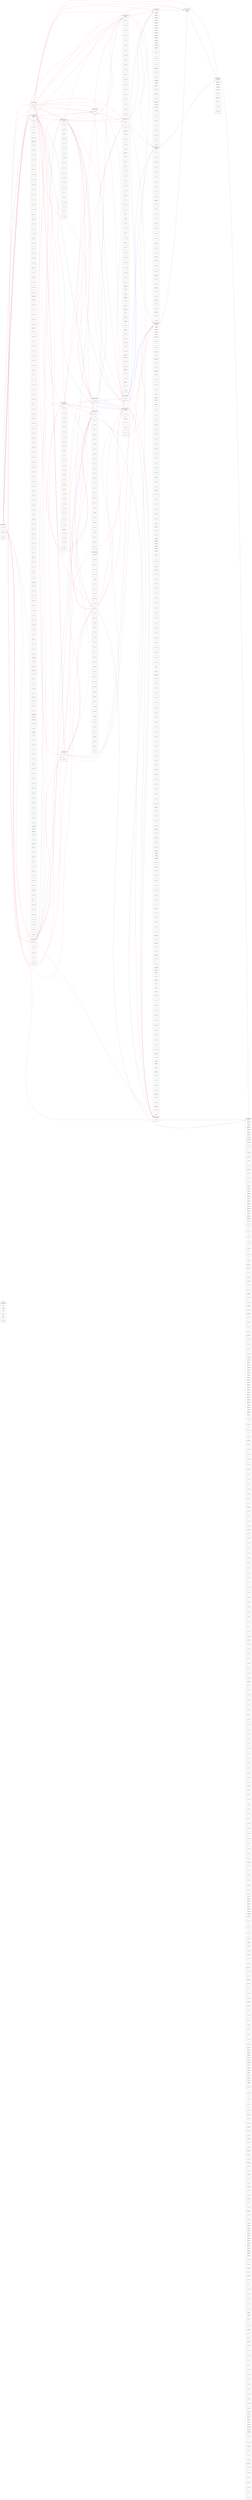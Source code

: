 digraph G {
  compound = true;
  rankdir = "LR"; 
  nodesep= 0.5;
  ranksep =  10; 
 subgraph "cluster_-1" {
		color=black;

Compilation_Unit [shape="note"] Import [shape="lpromoter"] Package [shape="folder"] Type [shape="box3d"] Field [shape="Mcircle"] Method [shape="component"] Instruction [shape="Msquare"]

 label = "LEGEND";
	}
 // Color on nodes 
// NODE [style=filled, fillcolor=red] 

 // Shape on nodes 
// NODE [shape="tripleoctagon"] 
"394331136" [shape="note"]
"1629035379" [shape="folder"]
"-4054646" [shape="lpromoter"]
"2069526072" [shape="lpromoter"]
"-1615590812" [shape="lpromoter"]
"661086339" [shape="lpromoter"]
"-1671527947" [shape="lpromoter"]
"-1017895485" [shape="lpromoter"]
"1971040490" [shape="box3d"]
"-2028366661" [shape="rectangle"]
"1888756923" [shape="Mcircle"]
"1274358582" [shape="Mcircle"]
"1167789426" [shape="component"]
"-1626486521" [shape="Msquare"]
"-1958129674" [shape="Msquare"]
"1084717304" [shape="component"]
"135181555" [shape="Msquare"]
"375199553" [shape="Msquare"]
"-621754875" [shape="Msquare"]
"43618683" [shape="note"]
"1743944497" [shape="folder"]
"-109021636" [shape="lpromoter"]
"1447696866" [shape="lpromoter"]
"-1985489255" [shape="lpromoter"]
"1953261456" [shape="lpromoter"]
"520494283" [shape="lpromoter"]
"-1688951840" [shape="lpromoter"]
"-1017677681" [shape="lpromoter"]
"-710937703" [shape="lpromoter"]
"-616493912" [shape="lpromoter"]
"-1429996549" [shape="lpromoter"]
"108123590" [shape="lpromoter"]
"-819874297" [shape="lpromoter"]
"-1116794607" [shape="lpromoter"]
"-1001920511" [shape="lpromoter"]
"-2058057046" [shape="lpromoter"]
"208084047" [shape="lpromoter"]
"514195586" [shape="lpromoter"]
"369183364" [shape="lpromoter"]
"-847741225" [shape="box3d"]
"-882736119" [shape="rectangle"]
"1026165337" [shape="rectangle"]
"-643079873" [shape="Mcircle"]
"1039977386" [shape="Mcircle"]
"490543214" [shape="Mcircle"]
"-800349470" [shape="Mcircle"]
"-833366039" [shape="Mcircle"]
"1136569167" [shape="Mcircle"]
"-1585874638" [shape="Mcircle"]
"1285721397" [shape="Mcircle"]
"-2106365964" [shape="Mcircle"]
"-1303763507" [shape="Mcircle"]
"-395376941" [shape="Mcircle"]
"558489931" [shape="Mcircle"]
"1446081816" [shape="Mcircle"]
"-43067669" [shape="component"]
"-1759845741" [shape="Msquare"]
"-563489804" [shape="Msquare"]
"6259390" [shape="Msquare"]
"-2103840787" [shape="Msquare"]
"-926311870" [shape="Msquare"]
"-2115203210" [shape="Msquare"]
"91117073" [shape="Msquare"]
"-1075682392" [shape="Msquare"]
"-1423240112" [shape="Msquare"]
"-427430755" [shape="Msquare"]
"1981530159" [shape="Msquare"]
"421445468" [shape="Msquare"]
"1464491993" [shape="Msquare"]
"-1620260391" [shape="Msquare"]
"2001877717" [shape="Msquare"]
"918397094" [shape="Msquare"]
"-1620126374" [shape="Msquare"]
"-65161762" [shape="Msquare"]
"105429217" [shape="Msquare"]
"2107367591" [shape="component"]
"-247052817" [shape="Msquare"]
"1715669737" [shape="Msquare"]
"1629849858" [shape="Msquare"]
"1667577186" [shape="Msquare"]
"-1704969400" [shape="Msquare"]
"1148447922" [shape="Msquare"]
"946884341" [shape="Msquare"]
"750101812" [shape="Msquare"]
"554174660" [shape="component"]
"663540027" [shape="Msquare"]
"-322798721" [shape="Msquare"]
"-849330588" [shape="Msquare"]
"-1028499425" [shape="component"]
"1086729286" [shape="Msquare"]
"885094644" [shape="Msquare"]
"-1812432408" [shape="Msquare"]
"-721629299" [shape="Msquare"]
"-1911414075" [shape="Msquare"]
"425340164" [shape="Msquare"]
"2117735488" [shape="component"]
"1238176225" [shape="Msquare"]
"2074072484" [shape="Msquare"]
"-618668229" [shape="component"]
"1659981906" [shape="Msquare"]
"1733792618" [shape="Msquare"]
"237998084" [shape="component"]
"-1480393727" [shape="Msquare"]
"847104530" [shape="Msquare"]
"215131288" [shape="Msquare"]
"-1990819555" [shape="component"]
"-832411826" [shape="Msquare"]
"-696624384" [shape="Msquare"]
"-389274252" [shape="Msquare"]
"1432822178" [shape="Msquare"]
"-1630385891" [shape="component"]
"1051424789" [shape="Msquare"]
"-1750838569" [shape="Msquare"]
"-2117612566" [shape="Msquare"]
"1502539986" [shape="Msquare"]
"-1235050597" [shape="Msquare"]
"-2047239792" [shape="Msquare"]
"-1702140832" [shape="Msquare"]
"475465022" [shape="Msquare"]
"-1731109458" [shape="Msquare"]
"317480659" [shape="Msquare"]
"-1229975676" [shape="Msquare"]
"1094535676" [shape="Msquare"]
"-120547483" [shape="Msquare"]
"291060261" [shape="Msquare"]
"-2098897872" [shape="component"]
"893068612" [shape="Msquare"]
"1578712569" [shape="Msquare"]
"-1323415616" [shape="Msquare"]
"784769256" [shape="Msquare"]
"798723740" [shape="Msquare"]
"636860876" [shape="Msquare"]
"-131915485" [shape="Msquare"]
"-2062813714" [shape="Msquare"]
"2117418934" [shape="Msquare"]
"42835048" [shape="Msquare"]
"-1530591193" [shape="Msquare"]
"1881152277" [shape="Msquare"]
"1799577650" [shape="Msquare"]
"-1953908636" [shape="Msquare"]
"767632419" [shape="Msquare"]
"-1663767802" [shape="Msquare"]
"735394279" [shape="Msquare"]
"-838031962" [shape="Msquare"]
"433767951" [shape="Msquare"]
"959093687" [shape="Msquare"]
"-1167105763" [shape="Msquare"]
"659537270" [shape="Msquare"]
"-1341453072" [shape="Msquare"]
"-1124163565" [shape="Msquare"]
"-2144168468" [shape="Msquare"]
"929545616" [shape="Msquare"]
"-1589358819" [shape="Msquare"]
"-2014565514" [shape="Msquare"]
"-1030667354" [shape="component"]
"-502949608" [shape="Msquare"]
"-470928913" [shape="Msquare"]
"1486726732" [shape="Msquare"]
"1222291481" [shape="Msquare"]
"1314129650" [shape="Msquare"]
"-214878095" [shape="Msquare"]
"215601143" [shape="component"]
"1980492327" [shape="Msquare"]
"307474125" [shape="Msquare"]
"-2083748795" [shape="Msquare"]
"1825382214" [shape="Msquare"]
"1422348681" [shape="Msquare"]
"1172464509" [shape="Msquare"]
"1307073240" [shape="Msquare"]
"-1597969343" [shape="Msquare"]
"-207283945" [shape="Msquare"]
"561542948" [shape="Msquare"]
"-1324463434" [shape="Msquare"]
"-994039179" [shape="Msquare"]
"-1809222816" [shape="Msquare"]
"1190343730" [shape="Msquare"]
"1795910766" [shape="Msquare"]
"396110143" [shape="Msquare"]
"1513325107" [shape="Msquare"]
"-1847010523" [shape="Msquare"]
"554014842" [shape="Msquare"]
"-1120340040" [shape="Msquare"]
"867337461" [shape="Msquare"]
"-1300648637" [shape="Msquare"]
"-1828287830" [shape="Msquare"]
"-1794246879" [shape="Msquare"]
"-75328908" [shape="Msquare"]
"1504859673" [shape="Msquare"]
"-2130652633" [shape="Msquare"]
"1536593818" [shape="Msquare"]
"-2109934721" [shape="Msquare"]
"61115685" [shape="component"]
"748533800" [shape="Msquare"]
"1733581600" [shape="Msquare"]
"-13619182" [shape="Msquare"]
"1574890777" [shape="Msquare"]
"-1194488682" [shape="Msquare"]
"-721970486" [shape="Msquare"]
"672492133" [shape="Msquare"]
"-1203253292" [shape="Msquare"]
"-841865052" [shape="Msquare"]
"-87161359" [shape="Msquare"]
"-1973167741" [shape="Msquare"]
"-414758520" [shape="Msquare"]
"-119675603" [shape="Msquare"]
"-162034939" [shape="Msquare"]
"-2016636159" [shape="Msquare"]
"790826194" [shape="Msquare"]
"-1379584890" [shape="Msquare"]
"165204018" [shape="Msquare"]
"608516365" [shape="Msquare"]
"-1067427835" [shape="Msquare"]
"-1052354238" [shape="Msquare"]
"-786545328" [shape="Msquare"]
"-833800026" [shape="Msquare"]
"1980437508" [shape="Msquare"]
"257102350" [shape="Msquare"]
"664432590" [shape="Msquare"]
"-196248793" [shape="Msquare"]
"-1822120743" [shape="Msquare"]
"1173650680" [shape="Msquare"]
"454091233" [shape="Msquare"]
"2080064980" [shape="Msquare"]
"-1762393613" [shape="Msquare"]
"200831461" [shape="Msquare"]
"-213490629" [shape="Msquare"]
"-507768151" [shape="Msquare"]
"847545442" [shape="Msquare"]
"710948482" [shape="Msquare"]
"-142984883" [shape="Msquare"]
"-193513236" [shape="Msquare"]
"-1782315162" [shape="Msquare"]
"164890777" [shape="Msquare"]
"89110094" [shape="Msquare"]
"543919847" [shape="component"]
"1395499313" [shape="Msquare"]
"-1408651004" [shape="Msquare"]
"-23307670" [shape="Msquare"]
"1414456389" [shape="Msquare"]
"-1561682885" [shape="note"]
"-1070059437" [shape="folder"]
"621984870" [shape="lpromoter"]
"-1380170271" [shape="lpromoter"]
"-194149451" [shape="lpromoter"]
"-929850337" [shape="lpromoter"]
"125107258" [shape="lpromoter"]
"73792999" [shape="lpromoter"]
"1472950362" [shape="lpromoter"]
"1629047731" [shape="lpromoter"]
"1743921827" [shape="lpromoter"]
"965350042" [shape="lpromoter"]
"-1497631547" [shape="lpromoter"]
"636438239" [shape="lpromoter"]
"863175500" [shape="lpromoter"]
"688824870" [shape="lpromoter"]
"2015711710" [shape="lpromoter"]
"-1828206305" [shape="lpromoter"]
"-1898600060" [shape="lpromoter"]
"78866167" [shape="lpromoter"]
"2003511468" [shape="lpromoter"]
"173289497" [shape="lpromoter"]
"1279225419" [shape="lpromoter"]
"760353083" [shape="lpromoter"]
"-251759614" [shape="lpromoter"]
"-1463482391" [shape="lpromoter"]
"1903554865" [shape="lpromoter"]
"1100488631" [shape="lpromoter"]
"-187252923" [shape="lpromoter"]
"1738157894" [shape="lpromoter"]
"464378791" [shape="box3d"]
"-168787379" [shape="rectangle"]
"817091991" [shape="rectangle"]
"281076699" [shape="Mcircle"]
"869824519" [shape="Mcircle"]
"-1076468681" [shape="Mcircle"]
"950837763" [shape="Mcircle"]
"-1623986550" [shape="Mcircle"]
"-383123131" [shape="Mcircle"]
"141656863" [shape="component"]
"1436302786" [shape="Msquare"]
"1051060063" [shape="Msquare"]
"-1639738754" [shape="Msquare"]
"1268626482" [shape="Msquare"]
"-1380440108" [shape="Msquare"]
"938296801" [shape="Msquare"]
"-1884187951" [shape="Msquare"]
"-1840487002" [shape="Msquare"]
"1739978719" [shape="Msquare"]
"-185982998" [shape="Msquare"]
"1212847735" [shape="Msquare"]
"-1206162091" [shape="Msquare"]
"-351553460" [shape="Msquare"]
"2086858298" [shape="Msquare"]
"-706160330" [shape="Msquare"]
"801147588" [shape="Msquare"]
"1461431773" [shape="Msquare"]
"-654260743" [shape="component"]
"-1080361422" [shape="Msquare"]
"1302079634" [shape="Msquare"]
"1060124431" [shape="Msquare"]
"-1124290473" [shape="Msquare"]
"1060124431" [shape="Msquare"]
"-1124290473" [shape="Msquare"]
"-1314481270" [shape="component"]
"-51398577" [shape="Msquare"]
"-508403807" [shape="Msquare"]
"-2107385726" [shape="Msquare"]
"1925214159" [shape="Msquare"]
"2057114692" [shape="Msquare"]
"-1385650636" [shape="Msquare"]
"-1697064313" [shape="Msquare"]
"509023173" [shape="Msquare"]
"1720058711" [shape="Msquare"]
"112692133" [shape="Msquare"]
"1595173746" [shape="Msquare"]
"-1185300579" [shape="Msquare"]
"1040905705" [shape="Msquare"]
"-1678006513" [shape="Msquare"]
"-91957225" [shape="Msquare"]
"-918899900" [shape="Msquare"]
"-1039993921" [shape="Msquare"]
"1138555662" [shape="Msquare"]
"-1784058756" [shape="Msquare"]
"241357777" [shape="Msquare"]
"241387568" [shape="Msquare"]
"-1850983896" [shape="Msquare"]
"277474409" [shape="Msquare"]
"-1078782086" [shape="Msquare"]
"-830122899" [shape="Msquare"]
"1330178828" [shape="Msquare"]
"1674843667" [shape="Msquare"]
"-1386366452" [shape="Msquare"]
"-737459321" [shape="Msquare"]
"-1257024074" [shape="Msquare"]
"-314784603" [shape="Msquare"]
"1223215432" [shape="Msquare"]
"1223245347" [shape="Msquare"]
"1317832982" [shape="Msquare"]
"-1205284790" [shape="Msquare"]
"1878461087" [shape="Msquare"]
"1767340920" [shape="Msquare"]
"686717415" [shape="Msquare"]
"-488203930" [shape="Msquare"]
"954857589" [shape="Msquare"]
"2038840496" [shape="Msquare"]
"797350948" [shape="Msquare"]
"1203022391" [shape="Msquare"]
"1504016618" [shape="Msquare"]
"-288136159" [shape="Msquare"]
"-970955189" [shape="Msquare"]
"954857589" [shape="Msquare"]
"2038840496" [shape="Msquare"]
"797350948" [shape="Msquare"]
"1203022391" [shape="Msquare"]
"1504016618" [shape="Msquare"]
"-288136159" [shape="Msquare"]
"-970955189" [shape="Msquare"]
"907314652" [shape="Msquare"]
"-910362096" [shape="Msquare"]
"-931928001" [shape="Msquare"]
"1641365503" [shape="Msquare"]
"969228367" [shape="Msquare"]
"969258220" [shape="Msquare"]
"1230850372" [shape="Msquare"]
"230685371" [shape="component"]
"-1124817929" [shape="Msquare"]
"923209282" [shape="Msquare"]
"-1236500049" [shape="Msquare"]
"784570978" [shape="Msquare"]
"-496458451" [shape="Msquare"]
"257417322" [shape="Msquare"]
"1770165463" [shape="Msquare"]
"-271303991" [shape="Msquare"]
"837317979" [shape="Msquare"]
"852990170" [shape="Msquare"]
"244169338" [shape="Msquare"]
"-991357626" [shape="component"]
"878747038" [shape="Msquare"]
"-1701030490" [shape="Msquare"]
"-936717443" [shape="component"]
"-1457223052" [shape="Msquare"]
"-702394494" [shape="Msquare"]
"-470418905" [shape="Msquare"]
"1632427918" [shape="Msquare"]
"-1283089909" [shape="Msquare"]
"894343241" [shape="Msquare"]
"1896842391" [shape="Msquare"]
"810233333" [shape="Msquare"]
"-553507888" [shape="component"]
"884560128" [shape="Msquare"]
"-362110664" [shape="Msquare"]
"-1206535829" [shape="Msquare"]
"-1583226309" [shape="Msquare"]
"1401631237" [shape="Msquare"]
"2078324580" [shape="Msquare"]
"664769847" [shape="Msquare"]
"1503153466" [shape="Msquare"]
"-1287354901" [shape="Msquare"]
"1835531447" [shape="Msquare"]
"35491896" [shape="Msquare"]
"-107843914" [shape="Msquare"]
"-107814185" [shape="Msquare"]
"-2075160894" [shape="Msquare"]
"-764333610" [shape="Msquare"]
"622434124" [shape="Msquare"]
"-953143196" [shape="Msquare"]
"2000935662" [shape="Msquare"]
"-251458301" [shape="Msquare"]
"1098859670" [shape="Msquare"]
"-1330847851" [shape="Msquare"]
"595984332" [shape="Msquare"]
"446652179" [shape="Msquare"]
"622434124" [shape="Msquare"]
"-953143196" [shape="Msquare"]
"2000935662" [shape="Msquare"]
"-251458301" [shape="Msquare"]
"1098859670" [shape="Msquare"]
"-1330847851" [shape="Msquare"]
"595984332" [shape="Msquare"]
"446652179" [shape="Msquare"]
"-1541500461" [shape="Msquare"]
"1719560715" [shape="component"]
"-473512199" [shape="Msquare"]
"-209159749" [shape="Msquare"]
"-1761506344" [shape="Msquare"]
"178038923" [shape="Msquare"]
"11650373" [shape="Msquare"]
"-1194270996" [shape="Msquare"]
"900744730" [shape="Msquare"]
"1444984815" [shape="Msquare"]
"-1169908138" [shape="Msquare"]
"-1693178746" [shape="Msquare"]
"-1061330992" [shape="Msquare"]
"-633882377" [shape="Msquare"]
"301684911" [shape="Msquare"]
"-1718372790" [shape="Msquare"]
"1928815242" [shape="Msquare"]
"-196280685" [shape="Msquare"]
"-489965706" [shape="Msquare"]
"-64800267" [shape="Msquare"]
"-1500970203" [shape="Msquare"]
"-1728441510" [shape="Msquare"]
"-525270652" [shape="Msquare"]
"-1517222927" [shape="component"]
"-931732100" [shape="Msquare"]
"690370933" [shape="Msquare"]
"-606950303" [shape="Msquare"]
"-1283569881" [shape="Msquare"]
"-1556525088" [shape="Msquare"]
"1906927050" [shape="Msquare"]
"482007022" [shape="component"]
"269562519" [shape="Msquare"]
"1578190706" [shape="Msquare"]
"-208581833" [shape="Msquare"]
"911515452" [shape="Msquare"]
"-702671779" [shape="note"]
"224178159" [shape="folder"]
"-1306758880" [shape="lpromoter"]
"577096513" [shape="lpromoter"]
"1102198313" [shape="lpromoter"]
"1467331021" [shape="lpromoter"]
"2126989723" [shape="lpromoter"]
"1414558494" [shape="lpromoter"]
"141346947" [shape="lpromoter"]
"554878913" [shape="lpromoter"]
"1968551019" [shape="lpromoter"]
"423716943" [shape="lpromoter"]
"538591039" [shape="lpromoter"]
"-507722803" [shape="lpromoter"]
"426951656" [shape="lpromoter"]
"-117212175" [shape="box3d"]
"446484492" [shape="rectangle"]
"-1392869807" [shape="Mcircle"]
"-1362833529" [shape="Mcircle"]
"526477127" [shape="Mcircle"]
"-1261891745" [shape="component"]
"-406153570" [shape="Msquare"]
"1243927825" [shape="Msquare"]
"1196750907" [shape="Msquare"]
"27285877" [shape="Msquare"]
"-534707933" [shape="Msquare"]
"1995641446" [shape="Msquare"]
"1116105047" [shape="Msquare"]
"697093796" [shape="Msquare"]
"1526906797" [shape="Msquare"]
"26146889" [shape="Msquare"]
"237124421" [shape="Msquare"]
"-1439441816" [shape="Msquare"]
"-963231238" [shape="Msquare"]
"-146504966" [shape="Msquare"]
"386689754" [shape="Msquare"]
"-1087024366" [shape="Msquare"]
"852660834" [shape="Msquare"]
"669366962" [shape="Msquare"]
"-146504966" [shape="Msquare"]
"386689754" [shape="Msquare"]
"-1087024366" [shape="Msquare"]
"852660834" [shape="Msquare"]
"669366962" [shape="Msquare"]
"-1379365974" [shape="Msquare"]
"1154402673" [shape="Msquare"]
"-96720456" [shape="Msquare"]
"1367022333" [shape="Msquare"]
"1044505132" [shape="Msquare"]
"1756725597" [shape="component"]
"1951533063" [shape="Msquare"]
"-107239711" [shape="Msquare"]
"228929643" [shape="Msquare"]
"-1364592827" [shape="Msquare"]
"-782525709" [shape="Msquare"]
"-945466730" [shape="Msquare"]
"-1791455865" [shape="Msquare"]
"242416340" [shape="Msquare"]
"-508067459" [shape="Msquare"]
"88458777" [shape="Msquare"]
"1300603765" [shape="Msquare"]
"1373137048" [shape="Msquare"]
"38761418" [shape="Msquare"]
"77846039" [shape="Msquare"]
"1997761429" [shape="Msquare"]
"1201387437" [shape="Msquare"]
"343311188" [shape="Msquare"]
"-1477754492" [shape="Msquare"]
"399362576" [shape="Msquare"]
"-1512344548" [shape="Msquare"]
"1245518316" [shape="Msquare"]
"-1849593368" [shape="Msquare"]
"77846039" [shape="Msquare"]
"1997761429" [shape="Msquare"]
"1201387437" [shape="Msquare"]
"343311188" [shape="Msquare"]
"-1477754492" [shape="Msquare"]
"399362576" [shape="Msquare"]
"-1512344548" [shape="Msquare"]
"1245518316" [shape="Msquare"]
"-1849593368" [shape="Msquare"]
"1523722618" [shape="Msquare"]
"-1174760639" [shape="Msquare"]
"-1496860792" [shape="Msquare"]
"-977659091" [shape="Msquare"]
"-347373572" [shape="Msquare"]
"-815856438" [shape="component"]
"1496911229" [shape="Msquare"]
"-956231383" [shape="Msquare"]
"-458261043" [shape="box3d"]
"717689942" [shape="rectangle"]
"204842733" [shape="component"]
"1655554084" [shape="Msquare"]
"24669563" [shape="Msquare"]
"307888107" [shape="Msquare"]
"1278492533" [shape="box3d"]
"1107934932" [shape="rectangle"]
"1627140587" [shape="component"]
"-140559392" [shape="Msquare"]
"-1177901078" [shape="Msquare"]
"-612379952" [shape="Msquare"]
"-423776816" [shape="Msquare"]
"1338465312" [shape="Msquare"]
"-2110453376" [shape="Msquare"]
"737361304" [shape="Msquare"]
"-612379952" [shape="Msquare"]
"-423776816" [shape="Msquare"]
"1338465312" [shape="Msquare"]
"-2110453376" [shape="Msquare"]
"737361304" [shape="Msquare"]
"852007120" [shape="Msquare"]
"845207514" [shape="note"]
"-45983797" [shape="folder"]
"318225979" [shape="box3d"]
"-1342332287" [shape="component"]
"835349020" [shape="note"]
"-413260893" [shape="folder"]
"-772860935" [shape="lpromoter"]
"148753096" [shape="lpromoter"]
"562100197" [shape="lpromoter"]
"1976067532" [shape="lpromoter"]
"-1712960435" [shape="lpromoter"]
"152250648" [shape="lpromoter"]
"1654924002" [shape="box3d"]
"-354221864" [shape="rectangle"]
"290406814" [shape="rectangle"]
"2002798451" [shape="Mcircle"]
"-1956896713" [shape="Mcircle"]
"802307127" [shape="Mcircle"]
"758093508" [shape="Mcircle"]
"639037234" [shape="Mcircle"]
"-227237431" [shape="Mcircle"]
"1128245354" [shape="Mcircle"]
"884624783" [shape="Mcircle"]
"1663715851" [shape="Mcircle"]
"1412912297" [shape="Mcircle"]
"-149592253" [shape="component"]
"55275959" [shape="Msquare"]
"637682283" [shape="Msquare"]
"1080580563" [shape="component"]
"768863532" [shape="Msquare"]
"-1443384024" [shape="Msquare"]
"-1510039880" [shape="component"]
"-362013756" [shape="Msquare"]
"-816179463" [shape="Msquare"]
"1472691001" [shape="Msquare"]
"1858010404" [shape="Msquare"]
"1997438211" [shape="Msquare"]
"-1461911936" [shape="Msquare"]
"104710203" [shape="Msquare"]
"-887553429" [shape="Msquare"]
"-189356597" [shape="Msquare"]
"-404435186" [shape="Msquare"]
"2061753220" [shape="Msquare"]
"589811479" [shape="Msquare"]
"1241215789" [shape="Msquare"]
"-445109114" [shape="Msquare"]
"953265940" [shape="component"]
"306740037" [shape="Msquare"]
"1221963619" [shape="Msquare"]
"184886560" [shape="component"]
"567251463" [shape="Msquare"]
"830424408" [shape="Msquare"]
"1413713076" [shape="component"]
"-1055161944" [shape="Msquare"]
"-1531689959" [shape="Msquare"]
"1314092925" [shape="Msquare"]
"911447535" [shape="Msquare"]
"1226069826" [shape="Msquare"]
"1203186181" [shape="Msquare"]
"1817803167" [shape="Msquare"]
"-1210816638" [shape="Msquare"]
"284399950" [shape="Msquare"]
"1412278889" [shape="Msquare"]
"2067941728" [shape="Msquare"]
"-636695305" [shape="Msquare"]
"-1663565919" [shape="Msquare"]
"1391623420" [shape="Msquare"]
"2033831249" [shape="Msquare"]
"-2100771039" [shape="Msquare"]
"1712144622" [shape="Msquare"]
"-1710933" [shape="Msquare"]
"-1104176124" [shape="Msquare"]
"1362778071" [shape="Msquare"]
"794119674" [shape="Msquare"]
"1984489542" [shape="Msquare"]
"1806761832" [shape="Msquare"]
"1228716775" [shape="component"]
"-1947772866" [shape="Msquare"]
"-380988357" [shape="Msquare"]
"626716320" [shape="Msquare"]
"302587704" [shape="Msquare"]
"1420377847" [shape="Msquare"]
"-520349767" [shape="Msquare"]
"-1556142984" [shape="Msquare"]
"-1993564761" [shape="Msquare"]
"255775077" [shape="Msquare"]
"-1249216084" [shape="Msquare"]
"-2075471222" [shape="Msquare"]
"1602200466" [shape="Msquare"]
"-1917943823" [shape="Msquare"]
"465248285" [shape="Msquare"]
"-108208352" [shape="Msquare"]
"-1903877113" [shape="Msquare"]
"-595442833" [shape="Msquare"]
"-1147750060" [shape="Msquare"]
"-946444138" [shape="Msquare"]
"93450387" [shape="Msquare"]
"363595628" [shape="Msquare"]
"2122721454" [shape="component"]
"-98507641" [shape="Msquare"]
"1050564563" [shape="Msquare"]
"-1408494593" [shape="component"]
"775955058" [shape="Msquare"]
"-333851470" [shape="Msquare"]
"-1482712478" [shape="component"]
"-2144110080" [shape="Msquare"]
"-72251158" [shape="Msquare"]
"739921123" [shape="component"]
"2050096996" [shape="Msquare"]
"-1490383454" [shape="Msquare"]
"980661849" [shape="component"]
"-1868486214" [shape="Msquare"]
"-841754971" [shape="Msquare"]
"-1418570810" [shape="Msquare"]
"-739524558" [shape="Msquare"]
"-1418570810" [shape="Msquare"]
"-739524558" [shape="Msquare"]
"1751189876" [shape="component"]
"1590555955" [shape="Msquare"]
"275111709" [shape="Msquare"]
"-1777765050" [shape="Msquare"]
"-1688753345" [shape="Msquare"]
"662346537" [shape="Msquare"]
"1971868716" [shape="Msquare"]
"1517181970" [shape="Msquare"]
"2126962777" [shape="Msquare"]
"-1456851270" [shape="Msquare"]
"588675158" [shape="Msquare"]
"306213523" [shape="Msquare"]
"649861376" [shape="Msquare"]
"-2110815727" [shape="Msquare"]
"-1404206651" [shape="Msquare"]
"1690532481" [shape="Msquare"]
"-70193755" [shape="Msquare"]
"-261246134" [shape="Msquare"]
"-424742263" [shape="Msquare"]
"-610941101" [shape="Msquare"]
"696709535" [shape="Msquare"]
"-1643561653" [shape="Msquare"]
"375602558" [shape="Msquare"]
"-828687998" [shape="Msquare"]
"968692589" [shape="Msquare"]
"-589883115" [shape="Msquare"]
"1803195853" [shape="Msquare"]
"994225070" [shape="Msquare"]
"-612371907" [shape="Msquare"]
"7663018" [shape="Msquare"]
"-803755382" [shape="Msquare"]
"857794130" [shape="Msquare"]
"-1669945084" [shape="Msquare"]
"-57586063" [shape="Msquare"]
"2140640384" [shape="Msquare"]
"-1209014691" [shape="Msquare"]
"-1292049276" [shape="Msquare"]
"203608765" [shape="Msquare"]
"-364631839" [shape="Msquare"]
"565786766" [shape="Msquare"]
"1290438147" [shape="Msquare"]
"-328391153" [shape="Msquare"]
"-1132809358" [shape="Msquare"]
"-2029621387" [shape="Msquare"]
"1811106237" [shape="Msquare"]
"-1241222541" [shape="Msquare"]
"827861416" [shape="Msquare"]
"2135877664" [shape="Msquare"]
"-808430557" [shape="Msquare"]
"-2060148641" [shape="Msquare"]
"1379406791" [shape="Msquare"]
"-1412066563" [shape="Msquare"]
"-1945943837" [shape="Msquare"]
"-1599632881" [shape="Msquare"]
"576236934" [shape="Msquare"]
"1540827357" [shape="Msquare"]
"1141108053" [shape="Msquare"]
"-2089972996" [shape="Msquare"]
"-36232502" [shape="Msquare"]
"12950492" [shape="component"]
"-493028467" [shape="Msquare"]
"1283849457" [shape="Msquare"]
"-620374882" [shape="Msquare"]
"2041586654" [shape="Msquare"]
"-1732424523" [shape="component"]
"-518746603" [shape="Msquare"]
"489555695" [shape="Msquare"]
"396573807" [shape="Msquare"]
"1243865541" [shape="Msquare"]
"396573807" [shape="Msquare"]
"1243865541" [shape="Msquare"]
"-399672941" [shape="note"]
"1878341278" [shape="folder"]
"-1097854094" [shape="lpromoter"]
"801945333" [shape="box3d"]
"1295104199" [shape="component"]
"1832988933" [shape="component"]
"-691336843" [shape="note"]
"1798396661" [shape="folder"]
"-1788538529" [shape="lpromoter"]
"-1733097538" [shape="lpromoter"]
"1001057898" [shape="lpromoter"]
"-1978249406" [shape="box3d"]
"1945419284" [shape="Mcircle"]
"91154997" [shape="Mcircle"]
"1744400576" [shape="Mcircle"]
"1398734815" [shape="component"]
"-1431521528" [shape="Msquare"]
"17849226" [shape="Msquare"]
"104474734" [shape="component"]
"783081448" [shape="Msquare"]
"1236097431" [shape="Msquare"]
"-1564992079" [shape="Msquare"]
"1154123637" [shape="Msquare"]
"1215869589" [shape="Msquare"]
"-318970089" [shape="Msquare"]
"-876686328" [shape="Msquare"]
"-1529727317" [shape="Msquare"]
"-699405274" [shape="Msquare"]
"-945806449" [shape="Msquare"]
"-1015216423" [shape="component"]
"-1235698852" [shape="Msquare"]
"822642976" [shape="Msquare"]
"1142045242" [shape="Msquare"]
"296617071" [shape="component"]
"1017250381" [shape="Msquare"]
"405353314" [shape="Msquare"]
"1646345887" [shape="Msquare"]
"378562614" [shape="Msquare"]
"1472455689" [shape="Msquare"]
"-1313162934" [shape="Msquare"]
"-1323245574" [shape="component"]
"-1696553063" [shape="Msquare"]
"198427743" [shape="Msquare"]
"-1462504734" [shape="Msquare"]
"-1054991471" [shape="component"]
"717848331" [shape="Msquare"]
"-362945602" [shape="Msquare"]
"-1793126997" [shape="component"]
"1949481997" [shape="Msquare"]
"-2099113853" [shape="Msquare"]
"692991684" [shape="component"]
"1251858256" [shape="Msquare"]
"-2092397132" [shape="Msquare"]
"-168709475" [shape="box3d"]
"-1706419139" [shape="rectangle"]
"-1601739052" [shape="Mcircle"]
"-84299673" [shape="component"]
"1929596916" [shape="Msquare"]
"1784226983" [shape="Msquare"]
"-794879940" [shape="Msquare"]
"402744001" [shape="Msquare"]
"1795007871" [shape="Msquare"]
"-448721764" [shape="Msquare"]
"-587253316" [shape="component"]
"426465976" [shape="Msquare"]
"76850104" [shape="Msquare"]
"-1760616240" [shape="component"]
"1283511677" [shape="Msquare"]
"186112081" [shape="Msquare"]
"-1690780608" [shape="box3d"]
"-1971226675" [shape="rectangle"]
"-1571005093" [shape="component"]
"-1433329645" [shape="Msquare"]
"1784490952" [shape="Msquare"]
"1159885187" [shape="component"]
"-184957" [shape="Msquare"]
"1115218643" [shape="Msquare"]
"-809710341" [shape="Msquare"]
"-913797798" [shape="Msquare"]
"-881368842" [shape="Msquare"]
"-467924765" [shape="Msquare"]
"495223874" [shape="Msquare"]
"1822680978" [shape="Msquare"]
"1258944551" [shape="Msquare"]
"789755764" [shape="Msquare"]
"-1051602825" [shape="Msquare"]
"1666697239" [shape="Msquare"]
"-695659401" [shape="Msquare"]
"-557988097" [shape="Msquare"]
"-1856564557" [shape="Msquare"]
"1453625867" [shape="Msquare"]
"-1360881516" [shape="Msquare"]
"-507220876" [shape="Msquare"]
"1872456191" [shape="Msquare"]
"1071541497" [shape="box3d"]
"596830124" [shape="rectangle"]
"-436609759" [shape="component"]
"-620044325" [shape="Msquare"]
"1392057992" [shape="Msquare"]
"-1419880862" [shape="component"]
"594369047" [shape="Msquare"]
"1630190607" [shape="Msquare"]
"-366739840" [shape="Msquare"]
"860734161" [shape="Msquare"]
"-1079686044" [shape="Msquare"]
"2600200" [shape="Msquare"]
"1111766589" [shape="Msquare"]
"-482435607" [shape="Msquare"]
"-1819059625" [shape="Msquare"]
"939586399" [shape="Msquare"]
"1810285513" [shape="Msquare"]
"233618281" [shape="Msquare"]
"-1859518939" [shape="Msquare"]
"594277978" [shape="Msquare"]
"2034364878" [shape="Msquare"]
"1013102461" [shape="Msquare"]
"-1703448364" [shape="Msquare"]
"1488232944" [shape="Msquare"]
"829923883" [shape="Msquare"]
"-1683443689" [shape="note"]
"1170753197" [shape="folder"]
"-525443565" [shape="rectangle"]
"1944208608" [shape="rectangle"]
"73193895" [shape="rectangle"]
"2047112482" [shape="rectangle"]
"-1410588140" [shape="note"]
"-1483366761" [shape="folder"]
"1992007537" [shape="lpromoter"]
"167108886" [shape="box3d"]
"-1939567802" [shape="Mcircle"]
"-586280383" [shape="Mcircle"]
"-284656921" [shape="Mcircle"]
"567026714" [shape="Mcircle"]
"1824080036" [shape="Mcircle"]
"1299255033" [shape="Mcircle"]
"-1896070130" [shape="Mcircle"]
"-825715839" [shape="component"]
"205115009" [shape="Msquare"]
"-1584065964" [shape="Msquare"]
"-151899531" [shape="component"]
"-665451937" [shape="Msquare"]
"-51222399" [shape="Msquare"]
"-1720813324" [shape="component"]
"-690760181" [shape="Msquare"]
"-442045899" [shape="Msquare"]
"1395946856" [shape="component"]
"829659301" [shape="Msquare"]
"863878346" [shape="Msquare"]
"-52018057" [shape="component"]
"1887154901" [shape="Msquare"]
"-1289662018" [shape="Msquare"]
"-1599385434" [shape="component"]
"539932930" [shape="Msquare"]
"-831647659" [shape="Msquare"]
"1755051972" [shape="component"]
"-1638165577" [shape="Msquare"]
"676818711" [shape="Msquare"]
"541399320" [shape="component"]
"1678891321" [shape="Msquare"]
"1695336768" [shape="Msquare"]
"-427021126" [shape="component"]
"941480618" [shape="Msquare"]
"-372081302" [shape="Msquare"]
"-300516073" [shape="component"]
"1504284160" [shape="Msquare"]
"-108753408" [shape="Msquare"]
"-703723890" [shape="component"]
"-710611914" [shape="Msquare"]
"-1355072037" [shape="Msquare"]
"1846035507" [shape="component"]
"1507953933" [shape="Msquare"]
"789555435" [shape="Msquare"]
"-1227446444" [shape="component"]
"1042340349" [shape="Msquare"]
"1615843390" [shape="Msquare"]
"-617000980" [shape="note"]
"-1410839562" [shape="folder"]
"-743768549" [shape="lpromoter"]
"-557632916" [shape="lpromoter"]
"-565146769" [shape="lpromoter"]
"-111709249" [shape="lpromoter"]
"-813503874" [shape="lpromoter"]
"1397428189" [shape="lpromoter"]
"-701462166" [shape="lpromoter"]
"-1558160527" [shape="lpromoter"]
"-2010316584" [shape="lpromoter"]
"245713571" [shape="lpromoter"]
"-863995955" [shape="lpromoter"]
"1250549983" [shape="box3d"]
"-1766007167" [shape="Mcircle"]
"991482929" [shape="Mcircle"]
"2075290319" [shape="Mcircle"]
"96209546" [shape="component"]
"-1459390168" [shape="Msquare"]
"1270928685" [shape="Msquare"]
"370495470" [shape="component"]
"-1131259419" [shape="Msquare"]
"1438041292" [shape="component"]
"-2131442339" [shape="Msquare"]
"-90818140" [shape="Msquare"]
"1643652558" [shape="Msquare"]
"-613161635" [shape="Msquare"]
"1566996656" [shape="Msquare"]
"1773121511" [shape="Msquare"]
"1998982133" [shape="Msquare"]
"1049321318" [shape="Msquare"]
"-2008805551" [shape="Msquare"]
"1422438133" [shape="Msquare"]
"1566966865" [shape="Msquare"]
"1374346276" [shape="Msquare"]
"-1491574517" [shape="Msquare"]
"-739762838" [shape="Msquare"]
"-850125895" [shape="Msquare"]
"-1909990672" [shape="Msquare"]
"-684071563" [shape="Msquare"]
"-1805470631" [shape="Msquare"]
"-867807958" [shape="Msquare"]
"1376204106" [shape="Msquare"]
"669863952" [shape="Msquare"]
"-936862375" [shape="Msquare"]
"326627256" [shape="Msquare"]
"-1675982105" [shape="Msquare"]
"42046101" [shape="box3d"]
"-265909476" [shape="rectangle"]
"919558447" [shape="Mcircle"]
"-1454059861" [shape="Mcircle"]
"1003959561" [shape="component"]
"-237062103" [shape="Msquare"]
"260866173" [shape="Msquare"]
"-33601380" [shape="component"]
"1775670093" [shape="Msquare"]
"-1672225144" [shape="Msquare"]
"-1303670269" [shape="Msquare"]
"241864773" [shape="Msquare"]
"819125117" [shape="Msquare"]
"-508260941" [shape="Msquare"]
"1226365126" [shape="Msquare"]
"905904272" [shape="Msquare"]
"1795308464" [shape="Msquare"]
"-765967497" [shape="Msquare"]
"1252844266" [shape="Msquare"]
"-29358405" [shape="Msquare"]
"-1430006996" [shape="Msquare"]
"-491534865" [shape="Msquare"]
"-252622198" [shape="component"]
"-1118028608" [shape="Msquare"]
"553049707" [shape="note"]
"1283474563" [shape="folder"]
"-446719762" [shape="lpromoter"]
"-927087924" [shape="lpromoter"]
"-919461924" [shape="lpromoter"]
"79501317" [shape="lpromoter"]
"-175314836" [shape="lpromoter"]
"-794461075" [shape="lpromoter"]
"1570730295" [shape="lpromoter"]
"1411188833" [shape="lpromoter"]
"-1914237920" [shape="lpromoter"]
"-1049709250" [shape="box3d"]
"290241623" [shape="Mcircle"]
"444610440" [shape="Mcircle"]
"-1592122493" [shape="Mcircle"]
"-54132089" [shape="component"]
"1179004133" [shape="Msquare"]
"721635046" [shape="Msquare"]
"-1807682093" [shape="component"]
"-1097887028" [shape="Msquare"]
"-100074775" [shape="Msquare"]
"-309460947" [shape="Msquare"]
"1853724622" [shape="Msquare"]
"-178448607" [shape="Msquare"]
"-1871247901" [shape="component"]
"-1328550479" [shape="Msquare"]
"691583950" [shape="Msquare"]
"1288618306" [shape="component"]
"900012002" [shape="Msquare"]
"2139522265" [shape="Msquare"]
"546815302" [shape="component"]
"-377229564" [shape="Msquare"]
"-1822498278" [shape="Msquare"]
"-857933274" [shape="component"]
"181479024" [shape="Msquare"]
"-357058960" [shape="Msquare"]
"66586993" [shape="component"]
"1831918912" [shape="Msquare"]
"-672361565" [shape="Msquare"]
"-1604050701" [shape="component"]
"-1337466360" [shape="Msquare"]
"-1006468279" [shape="Msquare"]
"1226793874" [shape="Msquare"]
"-1369454008" [shape="Msquare"]
"1659448909" [shape="Msquare"]
"-1004026555" [shape="Msquare"]
"499174013" [shape="Msquare"]
"1989196901" [shape="Msquare"]
"1207064222" [shape="Msquare"]
"-1477664204" [shape="Msquare"]
"-252138598" [shape="component"]
"529440886" [shape="Msquare"]
"-1295399704" [shape="Msquare"]
"166334289" [shape="component"]
"-157520818" [shape="Msquare"]
"283553125" [shape="Msquare"]
 subgraph "cluster_0" {
		color=black;
		node [style=filled,color=white]; 
"-1067427835"; "2080064980"; "164890777"; 
 label = "COOCURENCE_GRP_0";
	}
 subgraph "cluster_1" {
		color=black;
		node [style=filled,color=white]; 
"1853724622"; 
 label = "COOCURENCE_GRP_1";
	}
 subgraph "cluster_2" {
		color=black;
		node [style=filled,color=white]; 
"-1429996549"; "-2106365964"; "-1303763507"; "61115685"; "748533800"; "1733581600"; "-13619182"; "1574890777"; "-1194488682"; "-721970486"; "672492133"; "-1203253292"; "-841865052"; "-87161359"; "-1973167741"; "-414758520"; "-119675603"; "-162034939"; "-2016636159"; "790826194"; "-1379584890"; "165204018"; "608516365"; "-1052354238"; "-786545328"; "-833800026"; "1980437508"; "257102350"; "664432590"; "-196248793"; "-1822120743"; "1173650680"; "454091233"; "-1762393613"; "200831461"; "-213490629"; "-507768151"; "847545442"; "710948482"; "-142984883"; "-193513236"; "-1782315162"; "89110094"; "-1750838569"; "-2117612566"; "1502539986"; "-1235050597"; "-2047239792"; "-1702140832"; "475465022"; "-1731109458"; "1715669737"; "1629849858"; "-1028499425"; "1086729286"; "885094644"; "-1812432408"; "-721629299"; "-1911414075"; "425340164"; "-1030667354"; "-502949608"; "-470928913"; "1486726732"; "1222291481"; "1314129650"; "-214878095"; "798723740"; "636860876"; "-131915485"; "-2062813714"; "2117418934"; "42835048"; "-1530591193"; "1881152277"; "1799577650"; "-1953908636"; "767632419"; "959093687"; "-1167105763"; "659537270"; "-1341453072"; "-1124163565"; "-2144168468"; "-953143196"; "923209282"; "-1236500049"; "784570978"; "-496458451"; "257417322"; "1770165463"; "-271303991"; "837317979"; "852990170"; "1578190706"; "639037234"; "-227237431"; "-1643561653"; "-1510039880"; "-362013756"; "-816179463"; "1472691001"; "1858010404"; "1997438211"; "-1461911936"; "104710203"; "-887553429"; "-189356597"; "-404435186"; "2061753220"; "589811479"; "1241215789"; "-445109114"; "1001057898"; "91154997"; "-1015216423"; "-1235698852"; "822642976"; "1142045242"; "-1793126997"; "1949481997"; "-2099113853"; "1472455689"; "-699405274"; "198427743"; "1784226983"; "-1690780608"; "-1971226675"; "-1571005093"; "-1433329645"; "1784490952"; "1159885187"; "-184957"; "1115218643"; "-809710341"; "-913797798"; "-881368842"; "-467924765"; "495223874"; "1822680978"; "1258944551"; "789755764"; "-1051602825"; "1666697239"; "-695659401"; "-557988097"; "-1856564557"; "1453625867"; "-1360881516"; "-507220876"; "1872456191"; "1071541497"; "596830124"; "-436609759"; "-620044325"; "1392057992"; "-1419880862"; "594369047"; "1630190607"; "-366739840"; "860734161"; "-1079686044"; "2600200"; "1111766589"; "-482435607"; "-1819059625"; "939586399"; "1810285513"; "233618281"; "-1859518939"; "594277978"; "2034364878"; "1013102461"; "-1703448364"; "1488232944"; "829923883"; 
 label = "COOCURENCE_GRP_2";
	}
 subgraph "cluster_3" {
		color=black;
		node [style=filled,color=white]; 
"1536593818"; "1412912297"; "402744001"; "1795007871"; "-448721764"; 
 label = "COOCURENCE_GRP_3";
	}
 subgraph "cluster_4" {
		color=black;
		node [style=filled,color=white]; 
"-1261891745"; "-406153570"; "1243927825"; "1196750907"; "27285877"; "-534707933"; "1995641446"; "1116105047"; "697093796"; "1526906797"; "26146889"; "237124421"; "-1439441816"; "-963231238"; "-146504966"; "386689754"; "-1087024366"; "852660834"; "669366962"; "-1379365974"; "1154402673"; "-96720456"; "1367022333"; "1044505132"; "1663715851"; "1744400576"; "1398734815"; "-1431521528"; "17849226"; "-794879940"; "991482929"; 
 label = "COOCURENCE_GRP_4";
	}
 subgraph "cluster_5" {
		color=black;
		node [style=filled,color=white]; 
"-43067669"; "-1759845741"; "-563489804"; "6259390"; "-2103840787"; "-926311870"; "-2115203210"; "91117073"; "-1075682392"; "-1423240112"; "-427430755"; "1981530159"; "421445468"; "1464491993"; "-1620260391"; "2001877717"; "918397094"; "-1620126374"; "-65161762"; "105429217"; "-251458301"; 
 label = "COOCURENCE_GRP_5";
	}
 subgraph "cluster_6" {
		color=black;
		node [style=filled,color=white]; 
"-737459321"; "-1257024074"; 
 label = "COOCURENCE_GRP_6";
	}
 subgraph "cluster_7" {
		color=black;
		node [style=filled,color=white]; 
"1504016618"; 
 label = "COOCURENCE_GRP_7";
	}
 subgraph "cluster_8" {
		color=black;
		node [style=filled,color=white]; 
"994225070"; "-612371907"; "-1669945084"; "-57586063"; "203608765"; "-364631839"; "-1132809358"; "-2029621387"; "1811106237"; "-1241222541"; "827861416"; "2135877664"; "-808430557"; "-2060148641"; "1379406791"; "-1412066563"; "-1945943837"; "-1599632881"; "576236934"; "1540827357"; "1141108053"; "-2089972996"; "-36232502"; "-1663565919"; "1391623420"; "2033831249"; "-2100771039"; "1712144622"; "-1710933"; "-1104176124"; "1362778071"; "794119674"; "1984489542"; "1806761832"; "2075290319"; "-867807958"; "1376204106"; "669863952"; "-936862375"; "326627256"; "499174013"; 
 label = "COOCURENCE_GRP_8";
	}
 subgraph "cluster_9" {
		color=black;
		node [style=filled,color=white]; 
"-1120340040"; 
 label = "COOCURENCE_GRP_9";
	}
 subgraph "cluster_10" {
		color=black;
		node [style=filled,color=white]; 
"-395376941"; "847104530"; "1279225419"; "-185982998"; "1212847735"; "-1206162091"; "-351553460"; "1756725597"; "1951533063"; "-107239711"; "228929643"; "-1364592827"; "-782525709"; "-945466730"; "-1791455865"; "242416340"; "-508067459"; "88458777"; "1300603765"; "1373137048"; "38761418"; "77846039"; "1997761429"; "1201387437"; "343311188"; "-1477754492"; "399362576"; "-1512344548"; "1245518316"; "-1849593368"; "1523722618"; "-1174760639"; "-1496860792"; "-977659091"; "-347373572"; "-149592253"; "55275959"; "637682283"; "184886560"; "567251463"; "830424408"; "2122721454"; "-98507641"; "1050564563"; "1992007537"; "-1896070130"; "-52018057"; "1887154901"; "-1289662018"; "-1227446444"; "1042340349"; "1615843390"; "-919461924"; "546815302"; "-377229564"; "-1822498278"; "-1871247901"; "-1328550479"; "691583950"; "66586993"; "1831918912"; "-672361565"; 
 label = "COOCURENCE_GRP_10";
	}
 subgraph "cluster_11" {
		color=black;
		node [style=filled,color=white]; 
"-1386366452"; 
 label = "COOCURENCE_GRP_11";
	}
 subgraph "cluster_12" {
		color=black;
		node [style=filled,color=white]; 
"-1788538529"; "-1601739052"; "-1760616240"; "1283511677"; "186112081"; "-1766007167"; 
 label = "COOCURENCE_GRP_12";
	}
 subgraph "cluster_13" {
		color=black;
		node [style=filled,color=white]; 
"1446081816"; "867337461"; "-1300648637"; "-1828287830"; "-1794246879"; "-75328908"; "1504859673"; "-2130652633"; "-2109934721"; "317480659"; "-1229975676"; "1094535676"; "-120547483"; "1667577186"; "-1704969400"; "1148447922"; "946884341"; "750101812"; "-1663767802"; "735394279"; "-838031962"; "929545616"; "-1589358819"; "-2014565514"; "244169338"; "-208581833"; "-945806449"; "-1462504734"; 
 label = "COOCURENCE_GRP_13";
	}
 subgraph "cluster_14" {
		color=black;
		node [style=filled,color=white]; 
"215601143"; "1980492327"; "307474125"; "-2083748795"; "1825382214"; "1422348681"; "1172464509"; "1307073240"; "-1597969343"; "-207283945"; "561542948"; "-1324463434"; "-994039179"; "-1809222816"; "1190343730"; "1795910766"; "396110143"; "1513325107"; "-1847010523"; "554014842"; "2000935662"; 
 label = "COOCURENCE_GRP_14";
	}
 subgraph "cluster_15" {
		color=black;
		node [style=filled,color=white]; 
"215131288"; 
 label = "COOCURENCE_GRP_15";
	}
 subgraph "cluster_16" {
		color=black;
		node [style=filled,color=white]; 
"1953261456"; "520494283"; "-1688951840"; "-1017677681"; "-710937703"; "1026165337"; "-1585874638"; "1285721397"; "-1630385891"; "1051424789"; "291060261"; "2107367591"; "-247052817"; "-2098897872"; "893068612"; "1578712569"; "-1323415616"; "784769256"; "433767951"; "-251759614"; "817091991"; "-1623986550"; "1878461087"; "1767340920"; "686717415"; "-488203930"; "954857589"; "2038840496"; "797350948"; "1203022391"; "-288136159"; "-970955189"; "907314652"; "-910362096"; "-931928001"; "1641365503"; "969228367"; "969258220"; "1230850372"; "301684911"; "-1718372790"; "1928815242"; "-196280685"; "-489965706"; "-64800267"; "230685371"; "-1124817929"; "482007022"; "269562519"; "911515452"; "-45983797"; "318225979"; "-1342332287"; "562100197"; "1976067532"; "290406814"; "758093508"; "1128245354"; "662346537"; "1971868716"; "1517181970"; "2126962777"; "-1456851270"; "588675158"; "306213523"; "649861376"; "-2110815727"; "-1404206651"; "1690532481"; "-70193755"; "-261246134"; "-424742263"; "-610941101"; "696709535"; "375602558"; "-828687998"; "968692589"; "-589883115"; "1803195853"; "857794130"; "-1292049276"; "1290438147"; "-328391153"; "-636695305"; "1228716775"; "-1947772866"; "-380988357"; "626716320"; "302587704"; "1420377847"; "-520349767"; "-1556142984"; "-1993564761"; "255775077"; "-1249216084"; "-2075471222"; "1602200466"; "-1917943823"; "465248285"; "-108208352"; "-1903877113"; "-595442833"; "-1147750060"; "-946444138"; "93450387"; "363595628"; "-1732424523"; "-518746603"; "489555695"; "396573807"; "1243865541"; "12950492"; "-493028467"; "1283849457"; "-620374882"; "2041586654"; "-1408494593"; "775955058"; "-333851470"; "1832988933"; "1798396661"; "-1733097538"; "-1978249406"; "1945419284"; "692991684"; "1251858256"; "-2092397132"; "-1054991471"; "717848331"; "-362945602"; "296617071"; "1017250381"; "405353314"; "1646345887"; "378562614"; "-1313162934"; "104474734"; "783081448"; "1236097431"; "-1564992079"; "1154123637"; "1215869589"; "-318970089"; "-876686328"; "-1529727317"; "-1323245574"; "-1696553063"; "-168709475"; "-1706419139"; "-84299673"; "1929596916"; "-587253316"; "426465976"; "76850104"; "245713571"; "1566996656"; "1773121511"; "1998982133"; "1049321318"; "-2008805551"; "1422438133"; "1566966865"; "-739762838"; "-850125895"; "-1909990672"; "-684071563"; "-1805470631"; "-252622198"; "-1118028608"; "-794461075"; "1570730295"; "290241623"; "-1369454008"; "-1004026555"; "-252138598"; "529440886"; "-1295399704"; "166334289"; "-157520818"; "283553125"; "1288618306"; "900012002"; "2139522265"; 
 label = "COOCURENCE_GRP_16";
	}
 subgraph "cluster_17" {
		color=black;
		node [style=filled,color=white]; 
"760353083"; "277474409"; "-1078782086"; "-830122899"; "1330178828"; "1674843667"; "-314784603"; "1223215432"; "1223245347"; "1317832982"; "-1205284790"; "1314092925"; "911447535"; "1226069826"; "1203186181"; "1817803167"; "-1210816638"; "284399950"; "1412278889"; "2067941728"; "953265940"; "306740037"; "1221963619"; "739921123"; "2050096996"; "-1490383454"; "1299255033"; "-300516073"; "1504284160"; "-108753408"; "541399320"; "1678891321"; "1695336768"; "-54132089"; "1179004133"; "721635046"; "-857933274"; "181479024"; "-357058960"; 
 label = "COOCURENCE_GRP_17";
	}
 subgraph "cluster_18" {
		color=black;
		node [style=filled,color=white]; 
"224178159"; "-1306758880"; "577096513"; "1102198313"; "1467331021"; "2126989723"; "1414558494"; "141346947"; "554878913"; "1968551019"; "423716943"; "538591039"; "-507722803"; "426951656"; "-117212175"; "446484492"; "-1392869807"; "-1362833529"; "526477127"; "-815856438"; "1496911229"; "-956231383"; "1278492533"; "1107934932"; "1627140587"; "-140559392"; "-1177901078"; "-612379952"; "-423776816"; "1338465312"; "-2110453376"; "737361304"; "852007120"; "-458261043"; "717689942"; "204842733"; "1655554084"; "24669563"; "307888107"; 
 label = "COOCURENCE_GRP_18";
	}
 subgraph "cluster_19" {
		color=black;
		node [style=filled,color=white]; 
"-616493912"; 
 label = "COOCURENCE_GRP_19";
	}
 subgraph "cluster_20" {
		color=black;
		node [style=filled,color=white]; 
"-1463482391"; "1903554865"; "1100488631"; "-187252923"; "1738157894"; "-383123131"; "-991357626"; "878747038"; "-1701030490"; "-309460947"; 
 label = "COOCURENCE_GRP_20";
	}
 subgraph "cluster_21" {
		color=black;
		node [style=filled,color=white]; 
"394331136"; "1629035379"; "-4054646"; "2069526072"; "-1615590812"; "661086339"; "-1671527947"; "-1017895485"; "1971040490"; "-2028366661"; "1888756923"; "1274358582"; "1167789426"; "-1626486521"; "-1958129674"; "1084717304"; "135181555"; "375199553"; "-621754875"; "43618683"; "1743944497"; "-109021636"; "1447696866"; "-1985489255"; "108123590"; "-819874297"; "-1116794607"; "-1001920511"; "-2058057046"; "208084047"; "514195586"; "369183364"; "-847741225"; "-882736119"; "-643079873"; "1039977386"; "490543214"; "-800349470"; "-833366039"; "1136569167"; "558489931"; "554174660"; "663540027"; "-322798721"; "-849330588"; "-618668229"; "1659981906"; "1733792618"; "2117735488"; "1238176225"; "2074072484"; "543919847"; "1395499313"; "-1408651004"; "-23307670"; "1414456389"; "-1990819555"; "-832411826"; "-696624384"; "-389274252"; "1432822178"; "237998084"; "-1480393727"; "-1561682885"; "-1070059437"; "621984870"; "-1380170271"; "-194149451"; "-929850337"; "125107258"; "73792999"; "1472950362"; "1629047731"; "1743921827"; "965350042"; "-1497631547"; "636438239"; "863175500"; "688824870"; "2015711710"; "-1828206305"; "-1898600060"; "78866167"; "2003511468"; "173289497"; "464378791"; "-168787379"; "281076699"; "869824519"; "-1076468681"; "950837763"; "141656863"; "1436302786"; "1051060063"; "-1639738754"; "1268626482"; "-1380440108"; "938296801"; "-1884187951"; "-1840487002"; "1739978719"; "2086858298"; "-706160330"; "801147588"; "1461431773"; "-936717443"; "-1457223052"; "-702394494"; "-470418905"; "1632427918"; "-1283089909"; "894343241"; "1896842391"; "810233333"; "-1314481270"; "-51398577"; "-508403807"; "-2107385726"; "1925214159"; "2057114692"; "-1385650636"; "-1697064313"; "509023173"; "1720058711"; "112692133"; "1595173746"; "-1185300579"; "1040905705"; "-1678006513"; "-91957225"; "-918899900"; "-1039993921"; "1138555662"; "-1784058756"; "241357777"; "241387568"; "-1850983896"; "-553507888"; "884560128"; "-362110664"; "-1206535829"; "-1583226309"; "1401631237"; "2078324580"; "664769847"; "1503153466"; "-1287354901"; "1835531447"; "35491896"; "-107843914"; "-107814185"; "-2075160894"; "-764333610"; "622434124"; "1098859670"; "-1330847851"; "595984332"; "446652179"; "-1541500461"; "-1517222927"; "-931732100"; "690370933"; "-606950303"; "-1283569881"; "-1556525088"; "1906927050"; "1719560715"; "-473512199"; "-209159749"; "-1761506344"; "178038923"; "11650373"; "-1194270996"; "900744730"; "1444984815"; "-1169908138"; "-1693178746"; "-1061330992"; "-633882377"; "-1500970203"; "-1728441510"; "-525270652"; "-654260743"; "-1080361422"; "1302079634"; "1060124431"; "-1124290473"; "-702671779"; "845207514"; "835349020"; "-413260893"; "-772860935"; "148753096"; "-1712960435"; "152250648"; "1654924002"; "-354221864"; "2002798451"; "-1956896713"; "802307127"; "884624783"; "-1482712478"; "-2144110080"; "-72251158"; "1751189876"; "1590555955"; "275111709"; "-1777765050"; "-1688753345"; "7663018"; "-803755382"; "2140640384"; "-1209014691"; "565786766"; "1413713076"; "-1055161944"; "-1531689959"; "1080580563"; "768863532"; "-1443384024"; "980661849"; "-1868486214"; "-841754971"; "-1418570810"; "-739524558"; "-399672941"; "1878341278"; "-1097854094"; "801945333"; "1295104199"; "-691336843"; "-1683443689"; "1170753197"; "-525443565"; "1944208608"; "73193895"; "2047112482"; "-1410588140"; "-1483366761"; "167108886"; "-1939567802"; "-586280383"; "-284656921"; "567026714"; "1824080036"; "-1720813324"; "-690760181"; "-442045899"; "1395946856"; "829659301"; "863878346"; "-427021126"; "941480618"; "-372081302"; "-151899531"; "-665451937"; "-51222399"; "-703723890"; "-710611914"; "-1355072037"; "-1599385434"; "539932930"; "-831647659"; "1846035507"; "1507953933"; "789555435"; "1755051972"; "-1638165577"; "676818711"; "-825715839"; "205115009"; "-1584065964"; "-617000980"; "-1410839562"; "-743768549"; "-557632916"; "-565146769"; "-111709249"; "-813503874"; "1397428189"; "-701462166"; "-1558160527"; "-2010316584"; "-863995955"; "1250549983"; "96209546"; "-1459390168"; "1270928685"; "370495470"; "-1131259419"; "1438041292"; "-2131442339"; "-90818140"; "1643652558"; "-613161635"; "1374346276"; "-1491574517"; "-1675982105"; "42046101"; "-265909476"; "919558447"; "-1454059861"; "1003959561"; "-237062103"; "260866173"; "-33601380"; "1775670093"; "-1672225144"; "-1303670269"; "241864773"; "819125117"; "-508260941"; "1226365126"; "905904272"; "1795308464"; "-765967497"; "1252844266"; "-29358405"; "-1430006996"; "-491534865"; "553049707"; "1283474563"; "-446719762"; "-927087924"; "79501317"; "-175314836"; "1411188833"; "-1914237920"; "-1049709250"; "444610440"; "-1592122493"; "-1807682093"; "-1097887028"; "-100074775"; "-178448607"; "-1604050701"; "-1337466360"; "-1006468279"; "1226793874"; "1659448909"; "1989196901"; "1207064222"; "-1477664204"; 
 label = "COOCURENCE_GRP_21";
	}
"-1067427835" -> "-1429996549" [ ltail = cluster_0; lhead = cluster_2;color="blue"]
"-1067427835" -> "1504016618" [ ltail = cluster_0; lhead = cluster_7;color="blue"]
"-1067427835" -> "1853724622" [ ltail = cluster_0; lhead = cluster_1; arrowhead=normalicurvecurve;color="red";]
"-1067427835" -> "1536593818" [ ltail = cluster_0; lhead = cluster_3; arrowhead=normalicurvecurve;color="red";]
"-1067427835" -> "-1261891745" [ ltail = cluster_0; lhead = cluster_4; arrowhead=normalicurvecurve;color="red";]
"-1067427835" -> "-43067669" [ ltail = cluster_0; lhead = cluster_5; arrowhead=normalicurvecurve;color="red";]
"-1067427835" -> "-737459321" [ ltail = cluster_0; lhead = cluster_6; arrowhead=normalicurvecurve;color="red";]
"-1067427835" -> "994225070" [ ltail = cluster_0; lhead = cluster_8; arrowhead=normalicurvecurve;color="red";]
"-1067427835" -> "-1120340040" [ ltail = cluster_0; lhead = cluster_9; arrowhead=normalicurvecurve;color="red";]
"-1067427835" -> "1446081816" [ ltail = cluster_0; lhead = cluster_13; arrowhead=normalicurvecurve;color="red";]
"-1067427835" -> "215601143" [ ltail = cluster_0; lhead = cluster_14; arrowhead=normalicurvecurve;color="red";]
"-1067427835" -> "215131288" [ ltail = cluster_0; lhead = cluster_15; arrowhead=normalicurvecurve;color="red";]
"1853724622" -> "-43067669" [ ltail = cluster_1; lhead = cluster_5;color="blue"]
"1853724622" -> "-1429996549" [ ltail = cluster_1; lhead = cluster_2; arrowhead=normalicurvecurve;color="red";]
"1853724622" -> "1536593818" [ ltail = cluster_1; lhead = cluster_3; arrowhead=normalicurvecurve;color="red";]
"1853724622" -> "-1261891745" [ ltail = cluster_1; lhead = cluster_4; arrowhead=normalicurvecurve;color="red";]
"1853724622" -> "-737459321" [ ltail = cluster_1; lhead = cluster_6; arrowhead=normalicurvecurve;color="red";]
"1853724622" -> "1504016618" [ ltail = cluster_1; lhead = cluster_7; arrowhead=normalicurvecurve;color="red";]
"1853724622" -> "-1120340040" [ ltail = cluster_1; lhead = cluster_9; arrowhead=normalicurvecurve;color="red";]
"1853724622" -> "-395376941" [ ltail = cluster_1; lhead = cluster_10; arrowhead=normalicurvecurve;color="red";]
"1853724622" -> "-1386366452" [ ltail = cluster_1; lhead = cluster_11; arrowhead=normalicurvecurve;color="red";]
"1853724622" -> "-1788538529" [ ltail = cluster_1; lhead = cluster_12; arrowhead=normalicurvecurve;color="red";]
"1853724622" -> "1446081816" [ ltail = cluster_1; lhead = cluster_13; arrowhead=normalicurvecurve;color="red";]
"1853724622" -> "215601143" [ ltail = cluster_1; lhead = cluster_14; arrowhead=normalicurvecurve;color="red";]
"1853724622" -> "1953261456" [ ltail = cluster_1; lhead = cluster_16; arrowhead=normalicurvecurve;color="red";]
"1853724622" -> "760353083" [ ltail = cluster_1; lhead = cluster_17; arrowhead=normalicurvecurve;color="red";]
"1853724622" -> "224178159" [ ltail = cluster_1; lhead = cluster_18; arrowhead=normalicurvecurve;color="red";]
"1853724622" -> "-616493912" [ ltail = cluster_1; lhead = cluster_19; arrowhead=normalicurvecurve;color="red";]
"1853724622" -> "-1463482391" [ ltail = cluster_1; lhead = cluster_20; arrowhead=normalicurvecurve;color="red";]
"-1429996549" -> "-1788538529" [ ltail = cluster_2; lhead = cluster_12;color="blue"]
"-1429996549" -> "1536593818" [ ltail = cluster_2; lhead = cluster_3; arrowhead=normalicurvecurve;color="red";]
"-1429996549" -> "-1261891745" [ ltail = cluster_2; lhead = cluster_4; arrowhead=normalicurvecurve;color="red";]
"-1429996549" -> "-43067669" [ ltail = cluster_2; lhead = cluster_5; arrowhead=normalicurvecurve;color="red";]
"-1429996549" -> "-737459321" [ ltail = cluster_2; lhead = cluster_6; arrowhead=normalicurvecurve;color="red";]
"-1429996549" -> "994225070" [ ltail = cluster_2; lhead = cluster_8; arrowhead=normalicurvecurve;color="red";]
"-1429996549" -> "-1120340040" [ ltail = cluster_2; lhead = cluster_9; arrowhead=normalicurvecurve;color="red";]
"-1429996549" -> "1446081816" [ ltail = cluster_2; lhead = cluster_13; arrowhead=normalicurvecurve;color="red";]
"-1429996549" -> "215601143" [ ltail = cluster_2; lhead = cluster_14; arrowhead=normalicurvecurve;color="red";]
"1536593818" -> "1504016618" [ ltail = cluster_3; lhead = cluster_7;color="blue"]
"1536593818" -> "-1120340040" [ ltail = cluster_3; lhead = cluster_9;color="blue"]
"1536593818" -> "1446081816" [ ltail = cluster_3; lhead = cluster_13;color="blue"]
"1536593818" -> "-1261891745" [ ltail = cluster_3; lhead = cluster_4; arrowhead=normalicurvecurve;color="red";]
"1536593818" -> "-43067669" [ ltail = cluster_3; lhead = cluster_5; arrowhead=normalicurvecurve;color="red";]
"1536593818" -> "-737459321" [ ltail = cluster_3; lhead = cluster_6; arrowhead=normalicurvecurve;color="red";]
"1536593818" -> "994225070" [ ltail = cluster_3; lhead = cluster_8; arrowhead=normalicurvecurve;color="red";]
"1536593818" -> "215131288" [ ltail = cluster_3; lhead = cluster_15; arrowhead=normalicurvecurve;color="red";]
"-1261891745" -> "1446081816" [ ltail = cluster_4; lhead = cluster_13;color="blue"]
"-1261891745" -> "215131288" [ ltail = cluster_4; lhead = cluster_15;color="blue"]
"-1261891745" -> "-43067669" [ ltail = cluster_4; lhead = cluster_5; arrowhead=normalicurvecurve;color="red";]
"-1261891745" -> "-737459321" [ ltail = cluster_4; lhead = cluster_6; arrowhead=normalicurvecurve;color="red";]
"-1261891745" -> "1504016618" [ ltail = cluster_4; lhead = cluster_7; arrowhead=normalicurvecurve;color="red";]
"-1261891745" -> "994225070" [ ltail = cluster_4; lhead = cluster_8; arrowhead=normalicurvecurve;color="red";]
"-1261891745" -> "-1120340040" [ ltail = cluster_4; lhead = cluster_9; arrowhead=normalicurvecurve;color="red";]
"-1261891745" -> "-395376941" [ ltail = cluster_4; lhead = cluster_10; arrowhead=normalicurvecurve;color="red";]
"-1261891745" -> "-1788538529" [ ltail = cluster_4; lhead = cluster_12; arrowhead=normalicurvecurve;color="red";]
"-43067669" -> "994225070" [ ltail = cluster_5; lhead = cluster_8;color="blue"]
"-43067669" -> "215131288" [ ltail = cluster_5; lhead = cluster_15;color="blue"]
"-43067669" -> "1504016618" [ ltail = cluster_5; lhead = cluster_7; arrowhead=normalicurvecurve;color="red";]
"-43067669" -> "-1120340040" [ ltail = cluster_5; lhead = cluster_9; arrowhead=normalicurvecurve;color="red";]
"-43067669" -> "-395376941" [ ltail = cluster_5; lhead = cluster_10; arrowhead=normalicurvecurve;color="red";]
"-43067669" -> "-1386366452" [ ltail = cluster_5; lhead = cluster_11; arrowhead=normalicurvecurve;color="red";]
"-43067669" -> "-1788538529" [ ltail = cluster_5; lhead = cluster_12; arrowhead=normalicurvecurve;color="red";]
"-43067669" -> "1446081816" [ ltail = cluster_5; lhead = cluster_13; arrowhead=normalicurvecurve;color="red";]
"-43067669" -> "215601143" [ ltail = cluster_5; lhead = cluster_14; arrowhead=normalicurvecurve;color="red";]
"-43067669" -> "1953261456" [ ltail = cluster_5; lhead = cluster_16; arrowhead=normalicurvecurve;color="red";]
"-43067669" -> "224178159" [ ltail = cluster_5; lhead = cluster_18; arrowhead=normalicurvecurve;color="red";]
"-43067669" -> "-616493912" [ ltail = cluster_5; lhead = cluster_19; arrowhead=normalicurvecurve;color="red";]
"-737459321" -> "994225070" [ ltail = cluster_6; lhead = cluster_8;color="blue"]
"-737459321" -> "760353083" [ ltail = cluster_6; lhead = cluster_17;color="blue"]
"-737459321" -> "1504016618" [ ltail = cluster_6; lhead = cluster_7; arrowhead=normalicurvecurve;color="red";]
"-737459321" -> "-1386366452" [ ltail = cluster_6; lhead = cluster_11; arrowhead=normalicurvecurve;color="red";]
"-737459321" -> "-1788538529" [ ltail = cluster_6; lhead = cluster_12; arrowhead=normalicurvecurve;color="red";]
"-737459321" -> "1446081816" [ ltail = cluster_6; lhead = cluster_13; arrowhead=normalicurvecurve;color="red";]
"-737459321" -> "1953261456" [ ltail = cluster_6; lhead = cluster_16; arrowhead=normalicurvecurve;color="red";]
"1504016618" -> "-395376941" [ ltail = cluster_7; lhead = cluster_10;color="blue"]
"1504016618" -> "-1386366452" [ ltail = cluster_7; lhead = cluster_11;color="blue"]
"1504016618" -> "-1788538529" [ ltail = cluster_7; lhead = cluster_12;color="blue"]
"1504016618" -> "994225070" [ ltail = cluster_7; lhead = cluster_8; arrowhead=normalicurvecurve;color="red";]
"1504016618" -> "215131288" [ ltail = cluster_7; lhead = cluster_15; arrowhead=normalicurvecurve;color="red";]
"994225070" -> "394331136" [ ltail = cluster_8; lhead = cluster_21;color="blue"]
"994225070" -> "-1386366452" [ ltail = cluster_8; lhead = cluster_11; arrowhead=normalicurvecurve;color="red";]
"994225070" -> "-1788538529" [ ltail = cluster_8; lhead = cluster_12; arrowhead=normalicurvecurve;color="red";]
"994225070" -> "1446081816" [ ltail = cluster_8; lhead = cluster_13; arrowhead=normalicurvecurve;color="red";]
"994225070" -> "1953261456" [ ltail = cluster_8; lhead = cluster_16; arrowhead=normalicurvecurve;color="red";]
"-1120340040" -> "-395376941" [ ltail = cluster_9; lhead = cluster_10;color="blue"]
"-1120340040" -> "215601143" [ ltail = cluster_9; lhead = cluster_14;color="blue"]
"-1120340040" -> "215131288" [ ltail = cluster_9; lhead = cluster_15; arrowhead=normalicurvecurve;color="red";]
"-395376941" -> "760353083" [ ltail = cluster_10; lhead = cluster_17;color="blue"]
"-395376941" -> "224178159" [ ltail = cluster_10; lhead = cluster_18;color="blue"]
"-395376941" -> "215131288" [ ltail = cluster_10; lhead = cluster_15; arrowhead=normalicurvecurve;color="red";]
"-1386366452" -> "1953261456" [ ltail = cluster_11; lhead = cluster_16;color="blue"]
"-1386366452" -> "760353083" [ ltail = cluster_11; lhead = cluster_17;color="blue"]
"-1386366452" -> "224178159" [ ltail = cluster_11; lhead = cluster_18;color="blue"]
"-1788538529" -> "1953261456" [ ltail = cluster_12; lhead = cluster_16;color="blue"]
"1446081816" -> "215601143" [ ltail = cluster_13; lhead = cluster_14;color="blue"]
"1446081816" -> "1953261456" [ ltail = cluster_13; lhead = cluster_16;color="blue"]
"215601143" -> "224178159" [ ltail = cluster_14; lhead = cluster_18;color="blue"]
"215131288" -> "394331136" [ ltail = cluster_15; lhead = cluster_21;color="blue"]
"1953261456" -> "-616493912" [ ltail = cluster_16; lhead = cluster_19;color="blue"]
"760353083" -> "-1463482391" [ ltail = cluster_17; lhead = cluster_20;color="blue"]
"224178159" -> "-616493912" [ ltail = cluster_18; lhead = cluster_19;color="blue"]
"-616493912" -> "-1463482391" [ ltail = cluster_19; lhead = cluster_20;color="blue"]
"-1463482391" -> "394331136" [ ltail = cluster_20; lhead = cluster_21;color="blue"]
}